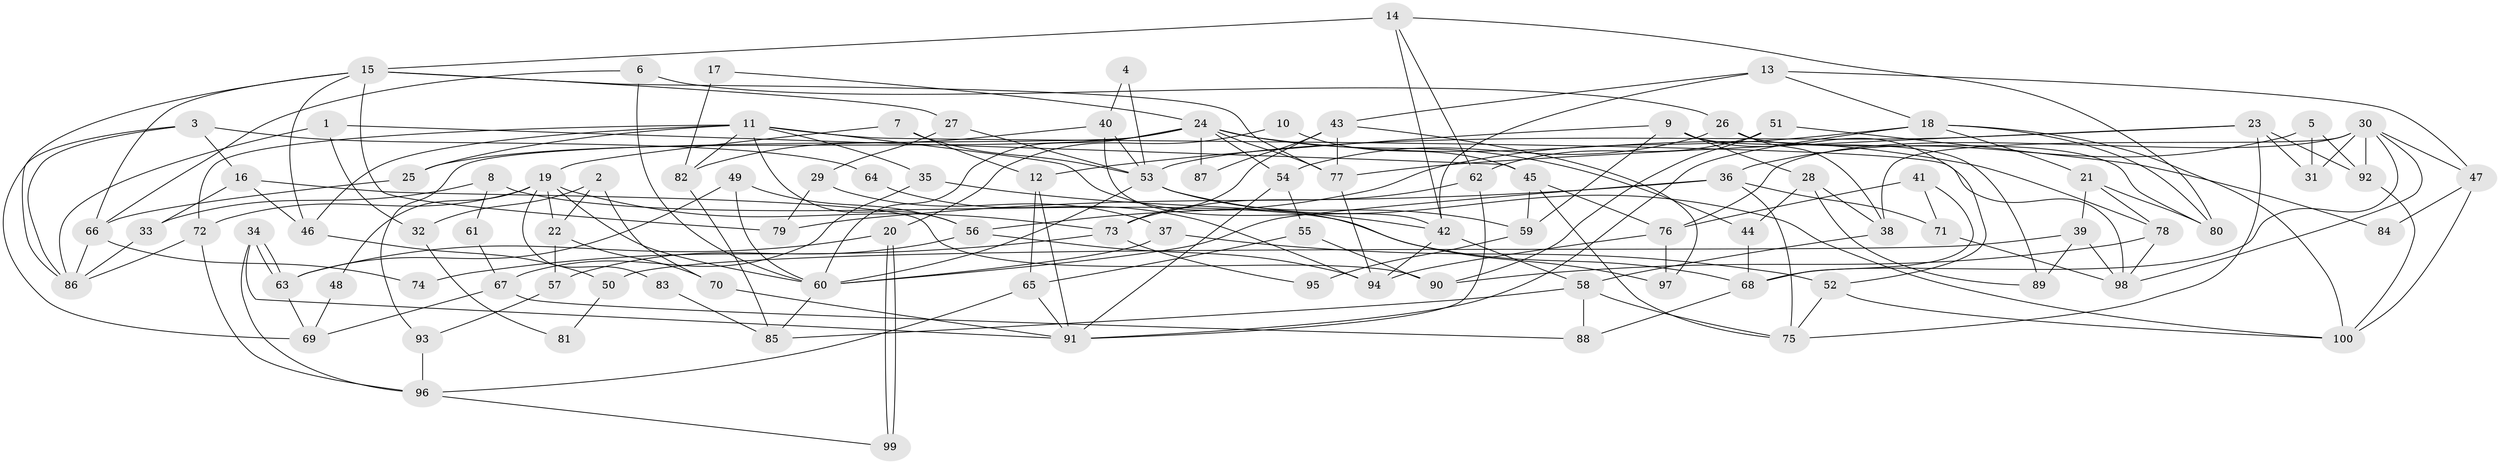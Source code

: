 // Generated by graph-tools (version 1.1) at 2025/11/02/21/25 10:11:13]
// undirected, 100 vertices, 200 edges
graph export_dot {
graph [start="1"]
  node [color=gray90,style=filled];
  1;
  2;
  3;
  4;
  5;
  6;
  7;
  8;
  9;
  10;
  11;
  12;
  13;
  14;
  15;
  16;
  17;
  18;
  19;
  20;
  21;
  22;
  23;
  24;
  25;
  26;
  27;
  28;
  29;
  30;
  31;
  32;
  33;
  34;
  35;
  36;
  37;
  38;
  39;
  40;
  41;
  42;
  43;
  44;
  45;
  46;
  47;
  48;
  49;
  50;
  51;
  52;
  53;
  54;
  55;
  56;
  57;
  58;
  59;
  60;
  61;
  62;
  63;
  64;
  65;
  66;
  67;
  68;
  69;
  70;
  71;
  72;
  73;
  74;
  75;
  76;
  77;
  78;
  79;
  80;
  81;
  82;
  83;
  84;
  85;
  86;
  87;
  88;
  89;
  90;
  91;
  92;
  93;
  94;
  95;
  96;
  97;
  98;
  99;
  100;
  1 -- 86;
  1 -- 45;
  1 -- 32;
  2 -- 22;
  2 -- 70;
  2 -- 32;
  3 -- 16;
  3 -- 86;
  3 -- 64;
  3 -- 69;
  4 -- 40;
  4 -- 53;
  5 -- 31;
  5 -- 92;
  5 -- 36;
  6 -- 60;
  6 -- 66;
  6 -- 26;
  7 -- 53;
  7 -- 19;
  7 -- 12;
  8 -- 68;
  8 -- 33;
  8 -- 61;
  9 -- 59;
  9 -- 89;
  9 -- 12;
  9 -- 28;
  9 -- 52;
  10 -- 20;
  10 -- 45;
  11 -- 82;
  11 -- 56;
  11 -- 25;
  11 -- 35;
  11 -- 46;
  11 -- 72;
  11 -- 97;
  11 -- 98;
  12 -- 65;
  12 -- 91;
  13 -- 42;
  13 -- 18;
  13 -- 43;
  13 -- 47;
  14 -- 42;
  14 -- 80;
  14 -- 15;
  14 -- 62;
  15 -- 66;
  15 -- 27;
  15 -- 46;
  15 -- 77;
  15 -- 79;
  15 -- 86;
  16 -- 90;
  16 -- 46;
  16 -- 33;
  17 -- 24;
  17 -- 82;
  18 -- 91;
  18 -- 80;
  18 -- 21;
  18 -- 56;
  18 -- 100;
  19 -- 72;
  19 -- 60;
  19 -- 22;
  19 -- 48;
  19 -- 73;
  19 -- 83;
  20 -- 63;
  20 -- 99;
  20 -- 99;
  21 -- 78;
  21 -- 39;
  21 -- 80;
  22 -- 57;
  22 -- 70;
  23 -- 75;
  23 -- 77;
  23 -- 31;
  23 -- 53;
  23 -- 92;
  24 -- 77;
  24 -- 54;
  24 -- 25;
  24 -- 44;
  24 -- 60;
  24 -- 78;
  24 -- 87;
  24 -- 93;
  25 -- 66;
  26 -- 38;
  26 -- 54;
  26 -- 80;
  27 -- 53;
  27 -- 29;
  28 -- 44;
  28 -- 38;
  28 -- 89;
  29 -- 79;
  29 -- 37;
  30 -- 92;
  30 -- 47;
  30 -- 31;
  30 -- 38;
  30 -- 68;
  30 -- 76;
  30 -- 98;
  32 -- 81;
  33 -- 86;
  34 -- 91;
  34 -- 63;
  34 -- 63;
  34 -- 96;
  35 -- 42;
  35 -- 67;
  36 -- 60;
  36 -- 71;
  36 -- 75;
  36 -- 79;
  37 -- 52;
  37 -- 60;
  38 -- 58;
  39 -- 98;
  39 -- 50;
  39 -- 89;
  40 -- 42;
  40 -- 53;
  40 -- 82;
  41 -- 76;
  41 -- 71;
  41 -- 68;
  42 -- 94;
  42 -- 58;
  43 -- 77;
  43 -- 73;
  43 -- 87;
  43 -- 97;
  44 -- 68;
  45 -- 76;
  45 -- 75;
  45 -- 59;
  46 -- 50;
  47 -- 100;
  47 -- 84;
  48 -- 69;
  49 -- 63;
  49 -- 60;
  49 -- 56;
  50 -- 81;
  51 -- 62;
  51 -- 90;
  51 -- 84;
  52 -- 100;
  52 -- 75;
  53 -- 60;
  53 -- 59;
  53 -- 100;
  54 -- 91;
  54 -- 55;
  55 -- 65;
  55 -- 90;
  56 -- 57;
  56 -- 94;
  57 -- 93;
  58 -- 75;
  58 -- 85;
  58 -- 88;
  59 -- 95;
  60 -- 85;
  61 -- 67;
  62 -- 73;
  62 -- 91;
  63 -- 69;
  64 -- 94;
  65 -- 91;
  65 -- 96;
  66 -- 86;
  66 -- 74;
  67 -- 88;
  67 -- 69;
  68 -- 88;
  70 -- 91;
  71 -- 98;
  72 -- 96;
  72 -- 86;
  73 -- 74;
  73 -- 95;
  76 -- 97;
  76 -- 94;
  77 -- 94;
  78 -- 98;
  78 -- 90;
  82 -- 85;
  83 -- 85;
  92 -- 100;
  93 -- 96;
  96 -- 99;
}
